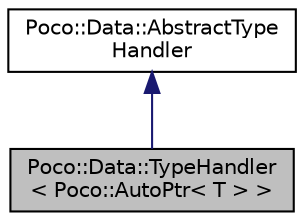 digraph "Poco::Data::TypeHandler&lt; Poco::AutoPtr&lt; T &gt; &gt;"
{
 // LATEX_PDF_SIZE
  edge [fontname="Helvetica",fontsize="10",labelfontname="Helvetica",labelfontsize="10"];
  node [fontname="Helvetica",fontsize="10",shape=record];
  Node1 [label="Poco::Data::TypeHandler\l\< Poco::AutoPtr\< T \> \>",height=0.2,width=0.4,color="black", fillcolor="grey75", style="filled", fontcolor="black",tooltip="Specialization of type handler for Poco::AutoPtr."];
  Node2 -> Node1 [dir="back",color="midnightblue",fontsize="10",style="solid"];
  Node2 [label="Poco::Data::AbstractType\lHandler",height=0.2,width=0.4,color="black", fillcolor="white", style="filled",URL="$classPoco_1_1Data_1_1AbstractTypeHandler.html",tooltip=" "];
}
